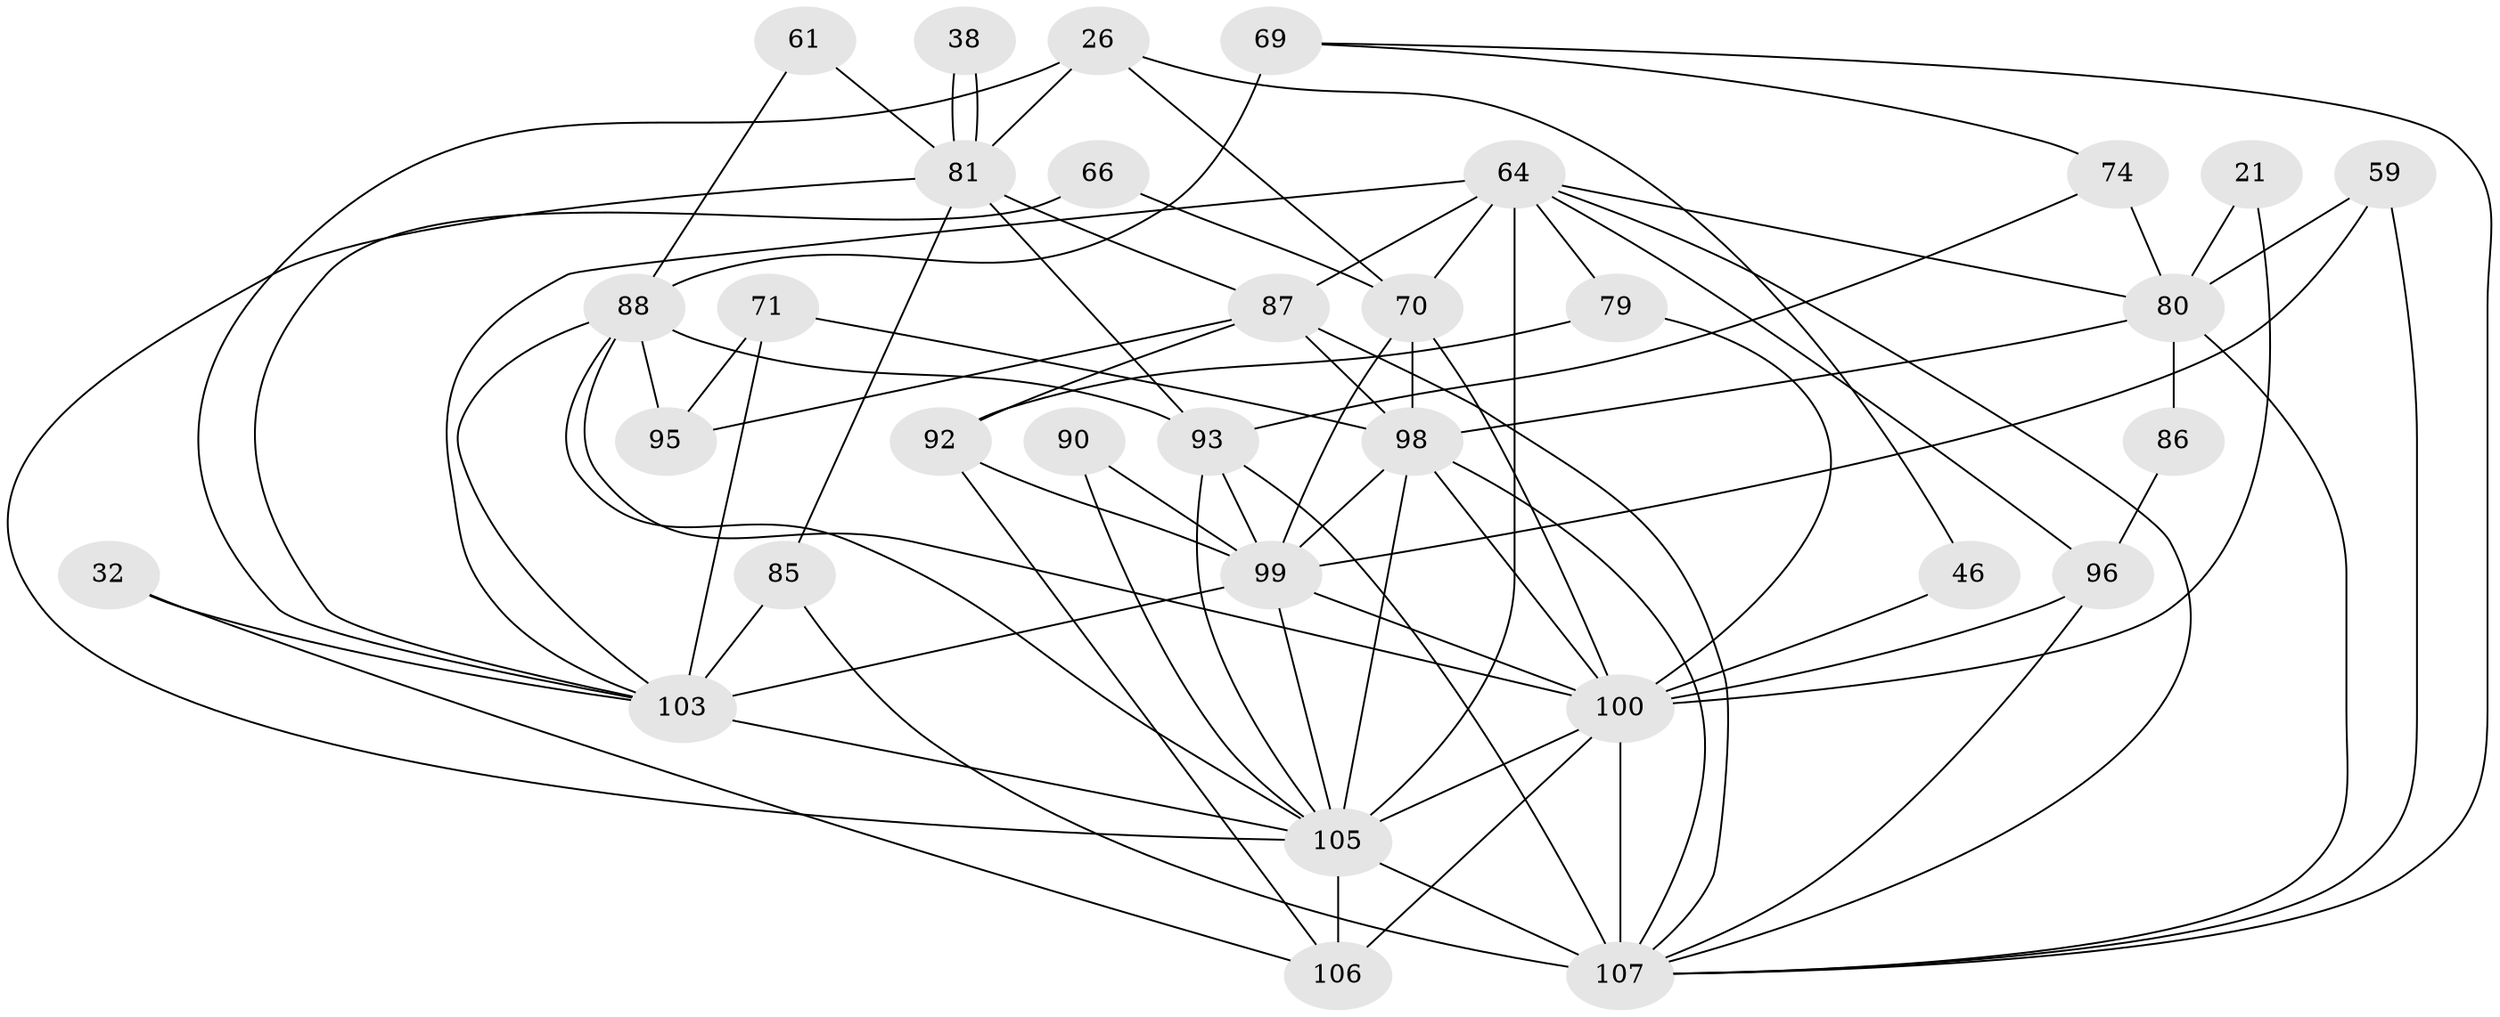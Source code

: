 // original degree distribution, {4: 0.2616822429906542, 3: 0.2803738317757009, 5: 0.205607476635514, 2: 0.12149532710280374, 6: 0.09345794392523364, 8: 0.018691588785046728, 7: 0.018691588785046728}
// Generated by graph-tools (version 1.1) at 2025/53/03/04/25 21:53:56]
// undirected, 32 vertices, 80 edges
graph export_dot {
graph [start="1"]
  node [color=gray90,style=filled];
  21;
  26;
  32;
  38;
  46;
  59;
  61;
  64 [super="+3+17+39+53"];
  66;
  69;
  70 [super="+55+45"];
  71 [super="+25"];
  74;
  79;
  80 [super="+20"];
  81 [super="+54"];
  85;
  86;
  87 [super="+37+75"];
  88 [super="+12+62"];
  90;
  92 [super="+4+35"];
  93 [super="+89+68"];
  95;
  96 [super="+8"];
  98 [super="+48+51"];
  99 [super="+22+42+97+82"];
  100 [super="+91+73"];
  103 [super="+27"];
  105 [super="+9+47+78+104+83"];
  106 [super="+56"];
  107 [super="+102+94"];
  21 -- 80;
  21 -- 100;
  26 -- 81 [weight=2];
  26 -- 46;
  26 -- 70;
  26 -- 103;
  32 -- 106;
  32 -- 103;
  38 -- 81 [weight=2];
  38 -- 81;
  46 -- 100;
  59 -- 80 [weight=2];
  59 -- 99;
  59 -- 107 [weight=2];
  61 -- 81;
  61 -- 88;
  64 -- 107 [weight=2];
  64 -- 80 [weight=2];
  64 -- 96;
  64 -- 103 [weight=3];
  64 -- 70 [weight=5];
  64 -- 105 [weight=7];
  64 -- 79;
  64 -- 87 [weight=2];
  66 -- 70;
  66 -- 103;
  69 -- 74;
  69 -- 88 [weight=3];
  69 -- 107;
  70 -- 98 [weight=3];
  70 -- 99;
  70 -- 100;
  71 -- 103 [weight=3];
  71 -- 95;
  71 -- 98;
  74 -- 80;
  74 -- 93;
  79 -- 92;
  79 -- 100;
  80 -- 98;
  80 -- 86;
  80 -- 107 [weight=2];
  81 -- 93 [weight=2];
  81 -- 85;
  81 -- 105;
  81 -- 87;
  85 -- 103;
  85 -- 107;
  86 -- 96;
  87 -- 92 [weight=2];
  87 -- 95;
  87 -- 107 [weight=2];
  87 -- 98;
  88 -- 95;
  88 -- 103;
  88 -- 105;
  88 -- 93;
  88 -- 100;
  90 -- 105 [weight=2];
  90 -- 99;
  92 -- 99 [weight=2];
  92 -- 106;
  93 -- 107 [weight=4];
  93 -- 105;
  93 -- 99;
  96 -- 107 [weight=2];
  96 -- 100 [weight=2];
  98 -- 105 [weight=2];
  98 -- 100;
  98 -- 99 [weight=2];
  98 -- 107;
  99 -- 103 [weight=3];
  99 -- 100 [weight=6];
  99 -- 105;
  100 -- 106 [weight=3];
  100 -- 105;
  100 -- 107 [weight=5];
  103 -- 105;
  105 -- 106 [weight=2];
  105 -- 107 [weight=5];
}
